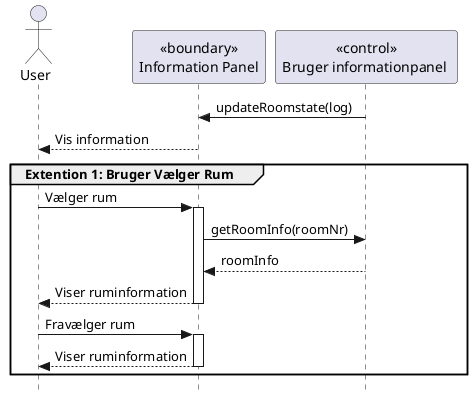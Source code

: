 @startuml sekvensdiagram UC3
skinparam style strictuml

actor User AS U
participant "<<boundary>>\nInformation Panel" as IP
participant "<<control>>\nBruger informationpanel " as M



M -> IP : updateRoomstate(log)
U <-- IP : Vis information
group Extention 1: Bruger Vælger Rum
U -> IP : Vælger rum
activate IP
M <- IP : getRoomInfo(roomNr)
M --> IP : roomInfo
U <-- IP : Viser ruminformation
deactivate IP


U -> IP : Fravælger rum
activate IP
U <-- IP : Viser ruminformation
deactivate IP

end

@enduml